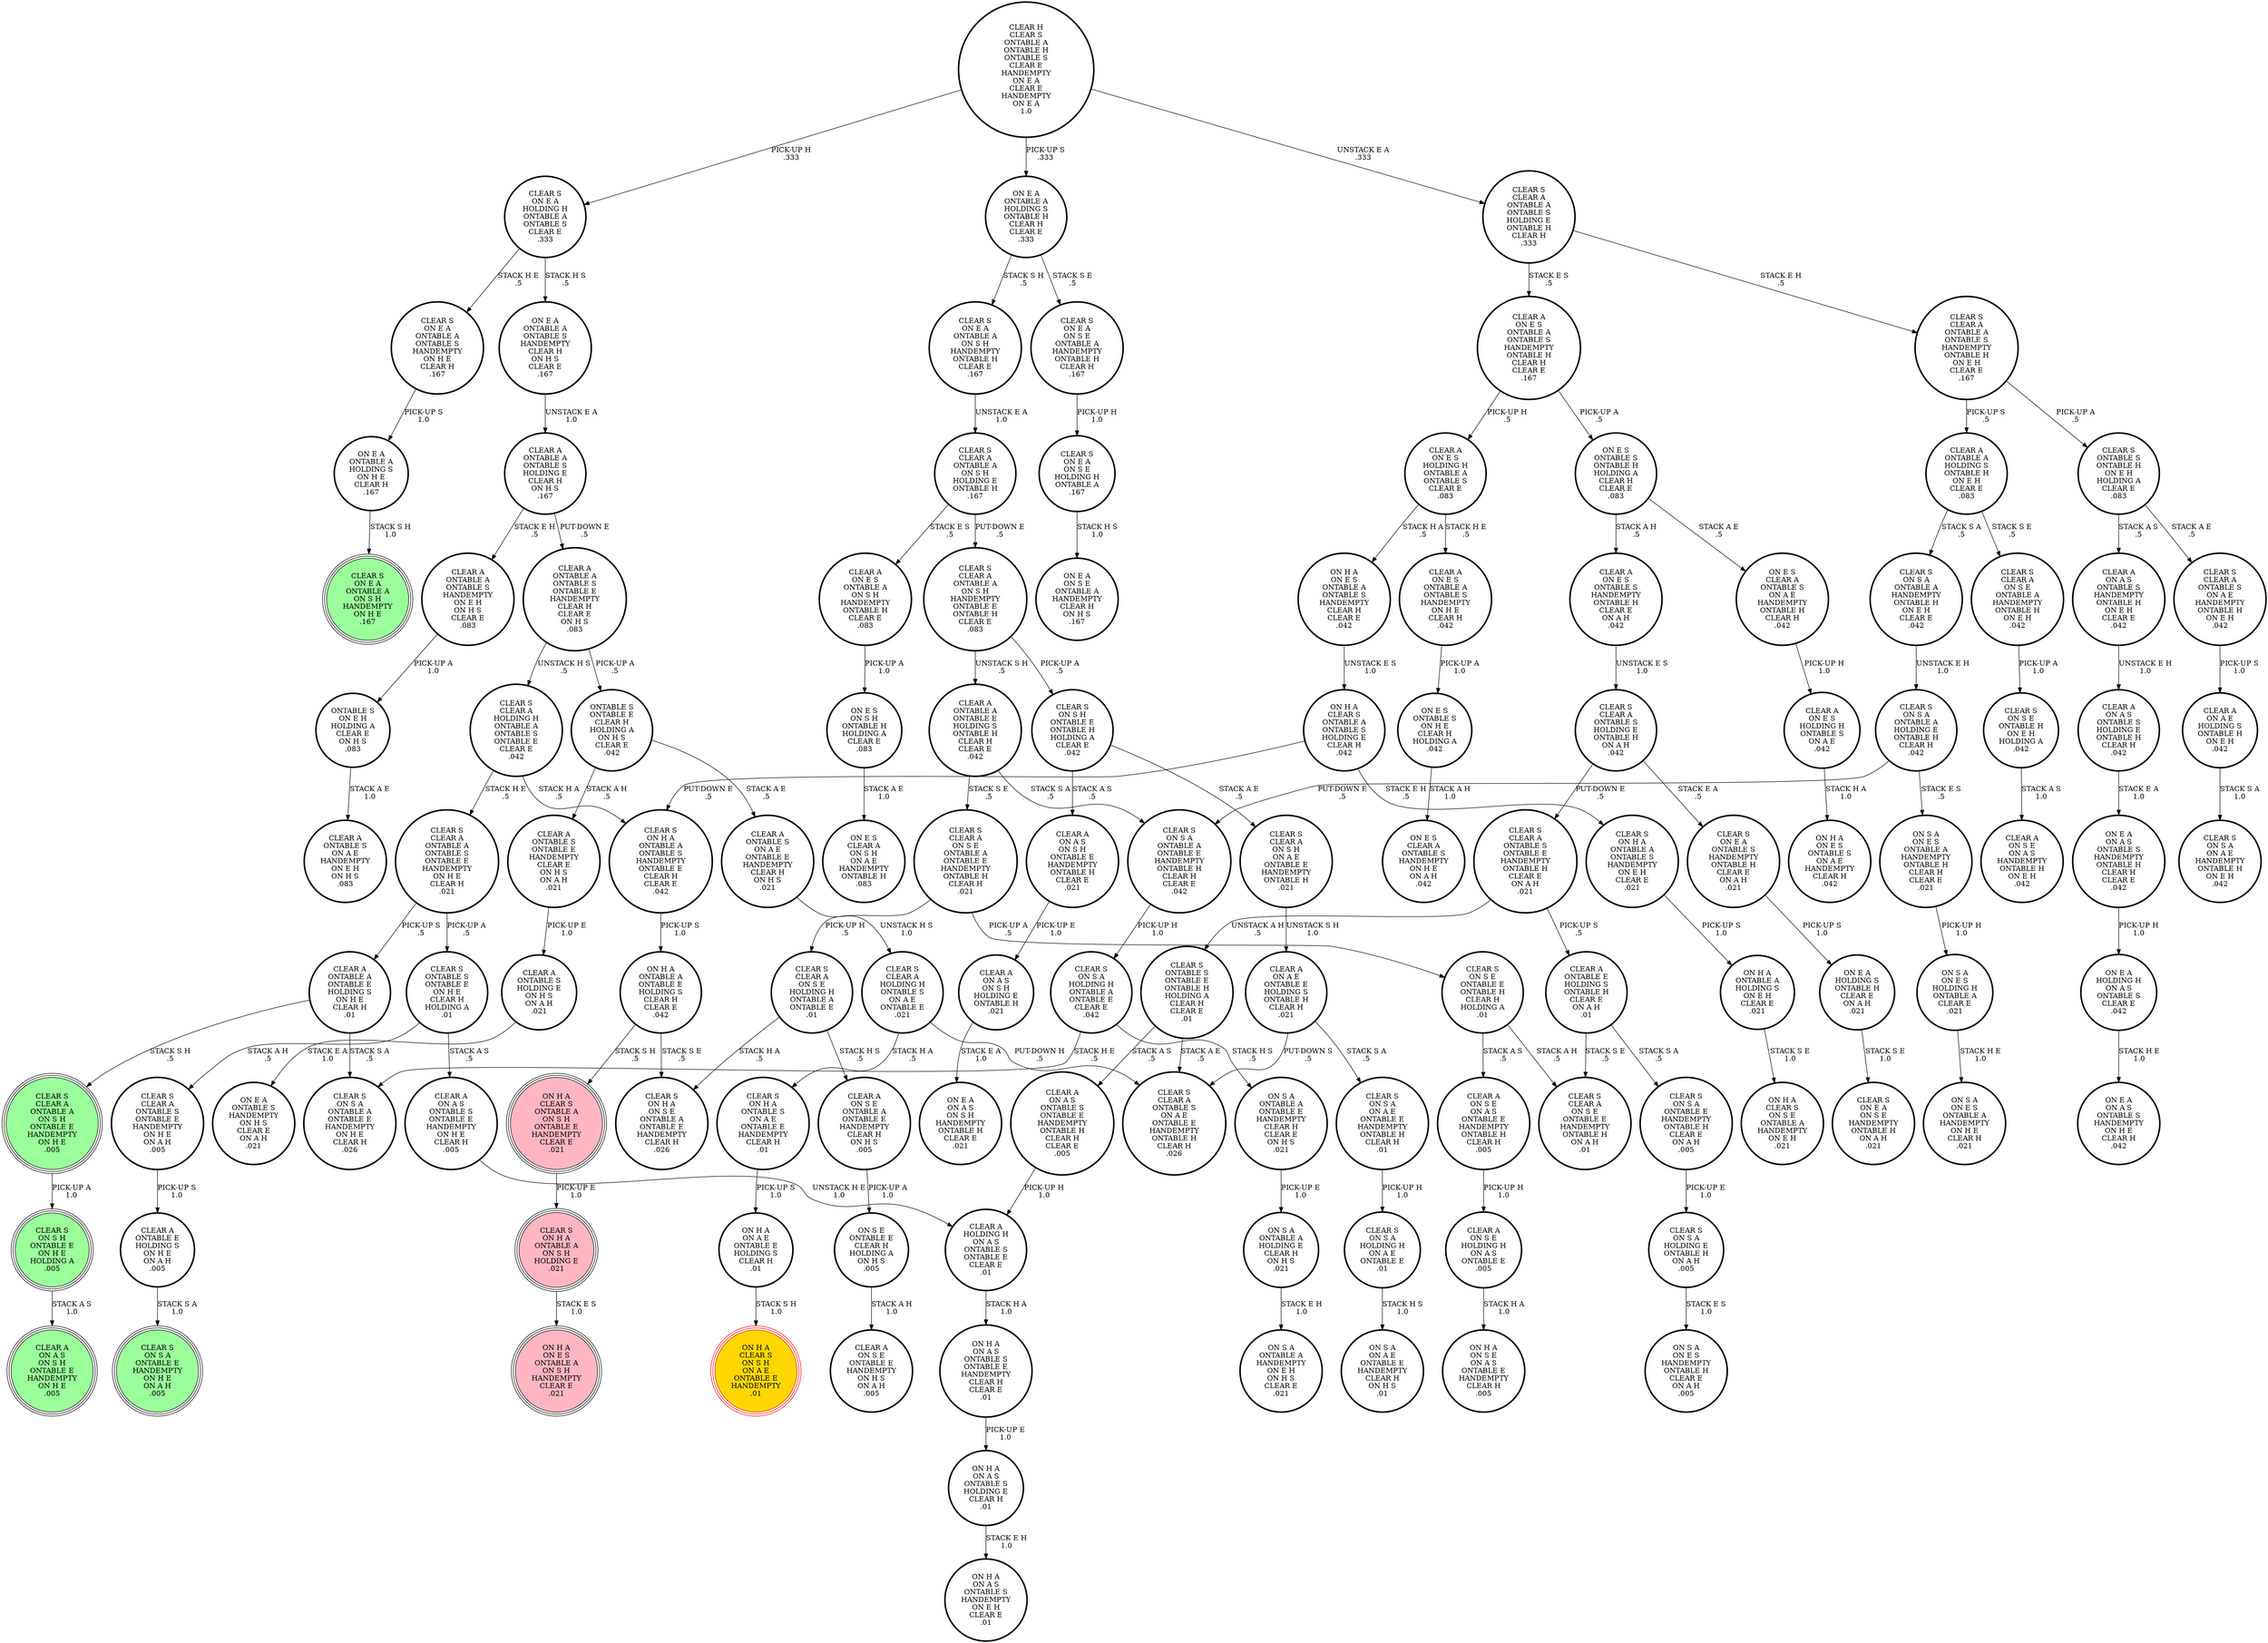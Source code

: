 digraph {
"CLEAR S\nCLEAR A\nHOLDING H\nONTABLE S\nON A E\nONTABLE E\n.021\n" -> "CLEAR S\nCLEAR A\nONTABLE S\nON A E\nONTABLE E\nHANDEMPTY\nONTABLE H\nCLEAR H\n.026\n"[label="PUT-DOWN H\n.5\n"];
"CLEAR S\nCLEAR A\nHOLDING H\nONTABLE S\nON A E\nONTABLE E\n.021\n" -> "CLEAR S\nON H A\nONTABLE S\nON A E\nONTABLE E\nHANDEMPTY\nCLEAR H\n.01\n"[label="STACK H A\n.5\n"];
"CLEAR A\nON A S\nON S H\nHOLDING E\nONTABLE H\n.021\n" -> "ON E A\nON A S\nON S H\nHANDEMPTY\nONTABLE H\nCLEAR E\n.021\n"[label="STACK E A\n1.0\n"];
"CLEAR A\nONTABLE A\nONTABLE E\nHOLDING S\nON H E\nCLEAR H\n.01\n" -> "CLEAR S\nON S A\nONTABLE A\nONTABLE E\nHANDEMPTY\nON H E\nCLEAR H\n.026\n"[label="STACK S A\n.5\n"];
"CLEAR A\nONTABLE A\nONTABLE E\nHOLDING S\nON H E\nCLEAR H\n.01\n" -> "CLEAR S\nCLEAR A\nONTABLE A\nON S H\nONTABLE E\nHANDEMPTY\nON H E\n.005\n"[label="STACK S H\n.5\n"];
"CLEAR S\nON H A\nONTABLE A\nONTABLE S\nHANDEMPTY\nONTABLE E\nCLEAR H\nCLEAR E\n.042\n" -> "ON H A\nONTABLE A\nONTABLE E\nHOLDING S\nCLEAR H\nCLEAR E\n.042\n"[label="PICK-UP S\n1.0\n"];
"ON H A\nON A E\nONTABLE E\nHOLDING S\nCLEAR H\n.01\n" -> "ON H A\nCLEAR S\nON S H\nON A E\nONTABLE E\nHANDEMPTY\n.01\n"[label="STACK S H\n1.0\n"];
"CLEAR S\nON E A\nONTABLE A\nONTABLE S\nHANDEMPTY\nON H E\nCLEAR H\n.167\n" -> "ON E A\nONTABLE A\nHOLDING S\nON H E\nCLEAR H\n.167\n"[label="PICK-UP S\n1.0\n"];
"CLEAR S\nCLEAR A\nON S H\nON A E\nONTABLE E\nHANDEMPTY\nONTABLE H\n.021\n" -> "CLEAR A\nON A E\nONTABLE E\nHOLDING S\nONTABLE H\nCLEAR H\n.021\n"[label="UNSTACK S H\n1.0\n"];
"ON E A\nHOLDING H\nON A S\nONTABLE S\nCLEAR E\n.042\n" -> "ON E A\nON A S\nONTABLE S\nHANDEMPTY\nON H E\nCLEAR H\n.042\n"[label="STACK H E\n1.0\n"];
"ON E A\nON A S\nONTABLE S\nHANDEMPTY\nONTABLE H\nCLEAR H\nCLEAR E\n.042\n" -> "ON E A\nHOLDING H\nON A S\nONTABLE S\nCLEAR E\n.042\n"[label="PICK-UP H\n1.0\n"];
"CLEAR S\nCLEAR A\nONTABLE A\nON S H\nONTABLE E\nHANDEMPTY\nON H E\n.005\n" -> "CLEAR S\nON S H\nONTABLE E\nON H E\nHOLDING A\n.005\n"[label="PICK-UP A\n1.0\n"];
"CLEAR S\nCLEAR A\nONTABLE A\nON S H\nHOLDING E\nONTABLE H\n.167\n" -> "CLEAR S\nCLEAR A\nONTABLE A\nON S H\nHANDEMPTY\nONTABLE E\nONTABLE H\nCLEAR E\n.083\n"[label="PUT-DOWN E\n.5\n"];
"CLEAR S\nCLEAR A\nONTABLE A\nON S H\nHOLDING E\nONTABLE H\n.167\n" -> "CLEAR A\nON E S\nONTABLE A\nON S H\nHANDEMPTY\nONTABLE H\nCLEAR E\n.083\n"[label="STACK E S\n.5\n"];
"CLEAR S\nON E A\nON S E\nONTABLE A\nHANDEMPTY\nONTABLE H\nCLEAR H\n.167\n" -> "CLEAR S\nON E A\nON S E\nHOLDING H\nONTABLE A\n.167\n"[label="PICK-UP H\n1.0\n"];
"ON S A\nON E S\nONTABLE A\nHANDEMPTY\nONTABLE H\nCLEAR H\nCLEAR E\n.021\n" -> "ON S A\nON E S\nHOLDING H\nONTABLE A\nCLEAR E\n.021\n"[label="PICK-UP H\n1.0\n"];
"CLEAR S\nON E A\nON S E\nHOLDING H\nONTABLE A\n.167\n" -> "ON E A\nON S E\nONTABLE A\nHANDEMPTY\nCLEAR H\nON H S\n.167\n"[label="STACK H S\n1.0\n"];
"CLEAR S\nON S A\nHOLDING E\nONTABLE H\nON A H\n.005\n" -> "ON S A\nON E S\nHANDEMPTY\nONTABLE H\nCLEAR E\nON A H\n.005\n"[label="STACK E S\n1.0\n"];
"CLEAR A\nHOLDING H\nON A S\nONTABLE S\nONTABLE E\nCLEAR E\n.01\n" -> "ON H A\nON A S\nONTABLE S\nONTABLE E\nHANDEMPTY\nCLEAR H\nCLEAR E\n.01\n"[label="STACK H A\n1.0\n"];
"ON H A\nCLEAR S\nONTABLE A\nONTABLE S\nHOLDING E\nCLEAR H\n.042\n" -> "CLEAR S\nON H A\nONTABLE A\nONTABLE S\nHANDEMPTY\nONTABLE E\nCLEAR H\nCLEAR E\n.042\n"[label="PUT-DOWN E\n.5\n"];
"ON H A\nCLEAR S\nONTABLE A\nONTABLE S\nHOLDING E\nCLEAR H\n.042\n" -> "CLEAR S\nON H A\nONTABLE A\nONTABLE S\nHANDEMPTY\nON E H\nCLEAR E\n.021\n"[label="STACK E H\n.5\n"];
"ON H A\nON A S\nONTABLE S\nHOLDING E\nCLEAR H\n.01\n" -> "ON H A\nON A S\nONTABLE S\nHANDEMPTY\nON E H\nCLEAR E\n.01\n"[label="STACK E H\n1.0\n"];
"ON S A\nON E S\nHOLDING H\nONTABLE A\nCLEAR E\n.021\n" -> "ON S A\nON E S\nONTABLE A\nHANDEMPTY\nON H E\nCLEAR H\n.021\n"[label="STACK H E\n1.0\n"];
"CLEAR A\nONTABLE A\nHOLDING S\nONTABLE H\nON E H\nCLEAR E\n.083\n" -> "CLEAR S\nON S A\nONTABLE A\nHANDEMPTY\nONTABLE H\nON E H\nCLEAR E\n.042\n"[label="STACK S A\n.5\n"];
"CLEAR A\nONTABLE A\nHOLDING S\nONTABLE H\nON E H\nCLEAR E\n.083\n" -> "CLEAR S\nCLEAR A\nON S E\nONTABLE A\nHANDEMPTY\nONTABLE H\nON E H\n.042\n"[label="STACK S E\n.5\n"];
"CLEAR A\nONTABLE A\nONTABLE S\nHOLDING E\nCLEAR H\nON H S\n.167\n" -> "CLEAR A\nONTABLE A\nONTABLE S\nONTABLE E\nHANDEMPTY\nCLEAR H\nCLEAR E\nON H S\n.083\n"[label="PUT-DOWN E\n.5\n"];
"CLEAR A\nONTABLE A\nONTABLE S\nHOLDING E\nCLEAR H\nON H S\n.167\n" -> "CLEAR A\nONTABLE A\nONTABLE S\nHANDEMPTY\nON E H\nON H S\nCLEAR E\n.083\n"[label="STACK E H\n.5\n"];
"CLEAR A\nONTABLE A\nONTABLE E\nHOLDING S\nONTABLE H\nCLEAR H\nCLEAR E\n.042\n" -> "CLEAR S\nON S A\nONTABLE A\nONTABLE E\nHANDEMPTY\nONTABLE H\nCLEAR H\nCLEAR E\n.042\n"[label="STACK S A\n.5\n"];
"CLEAR A\nONTABLE A\nONTABLE E\nHOLDING S\nONTABLE H\nCLEAR H\nCLEAR E\n.042\n" -> "CLEAR S\nCLEAR A\nON S E\nONTABLE A\nONTABLE E\nHANDEMPTY\nONTABLE H\nCLEAR H\n.021\n"[label="STACK S E\n.5\n"];
"ON S A\nONTABLE A\nONTABLE E\nHANDEMPTY\nCLEAR H\nCLEAR E\nON H S\n.021\n" -> "ON S A\nONTABLE A\nHOLDING E\nCLEAR H\nON H S\n.021\n"[label="PICK-UP E\n1.0\n"];
"ON S E\nONTABLE E\nCLEAR H\nHOLDING A\nON H S\n.005\n" -> "CLEAR A\nON S E\nONTABLE E\nHANDEMPTY\nON H S\nON A H\n.005\n"[label="STACK A H\n1.0\n"];
"CLEAR S\nCLEAR A\nON S E\nONTABLE A\nHANDEMPTY\nONTABLE H\nON E H\n.042\n" -> "CLEAR S\nON S E\nONTABLE H\nON E H\nHOLDING A\n.042\n"[label="PICK-UP A\n1.0\n"];
"ON E A\nHOLDING S\nONTABLE H\nCLEAR E\nON A H\n.021\n" -> "CLEAR S\nON E A\nON S E\nHANDEMPTY\nONTABLE H\nON A H\n.021\n"[label="STACK S E\n1.0\n"];
"CLEAR A\nON A E\nONTABLE E\nHOLDING S\nONTABLE H\nCLEAR H\n.021\n" -> "CLEAR S\nCLEAR A\nONTABLE S\nON A E\nONTABLE E\nHANDEMPTY\nONTABLE H\nCLEAR H\n.026\n"[label="PUT-DOWN S\n.5\n"];
"CLEAR A\nON A E\nONTABLE E\nHOLDING S\nONTABLE H\nCLEAR H\n.021\n" -> "CLEAR S\nON S A\nON A E\nONTABLE E\nHANDEMPTY\nONTABLE H\nCLEAR H\n.01\n"[label="STACK S A\n.5\n"];
"CLEAR A\nON E S\nHOLDING H\nONTABLE A\nONTABLE S\nCLEAR E\n.083\n" -> "CLEAR A\nON E S\nONTABLE A\nONTABLE S\nHANDEMPTY\nON H E\nCLEAR H\n.042\n"[label="STACK H E\n.5\n"];
"CLEAR A\nON E S\nHOLDING H\nONTABLE A\nONTABLE S\nCLEAR E\n.083\n" -> "ON H A\nON E S\nONTABLE A\nONTABLE S\nHANDEMPTY\nCLEAR H\nCLEAR E\n.042\n"[label="STACK H A\n.5\n"];
"CLEAR S\nCLEAR A\nONTABLE S\nONTABLE E\nHANDEMPTY\nONTABLE H\nCLEAR E\nON A H\n.021\n" -> "CLEAR A\nONTABLE E\nHOLDING S\nONTABLE H\nCLEAR E\nON A H\n.01\n"[label="PICK-UP S\n.5\n"];
"CLEAR S\nCLEAR A\nONTABLE S\nONTABLE E\nHANDEMPTY\nONTABLE H\nCLEAR E\nON A H\n.021\n" -> "CLEAR S\nONTABLE S\nONTABLE E\nONTABLE H\nHOLDING A\nCLEAR H\nCLEAR E\n.01\n"[label="UNSTACK A H\n.5\n"];
"CLEAR A\nON A S\nONTABLE S\nHANDEMPTY\nONTABLE H\nON E H\nCLEAR E\n.042\n" -> "CLEAR A\nON A S\nONTABLE S\nHOLDING E\nONTABLE H\nCLEAR H\n.042\n"[label="UNSTACK E H\n1.0\n"];
"CLEAR A\nON A S\nONTABLE S\nHOLDING E\nONTABLE H\nCLEAR H\n.042\n" -> "ON E A\nON A S\nONTABLE S\nHANDEMPTY\nONTABLE H\nCLEAR H\nCLEAR E\n.042\n"[label="STACK E A\n1.0\n"];
"CLEAR S\nON S A\nON A E\nONTABLE E\nHANDEMPTY\nONTABLE H\nCLEAR H\n.01\n" -> "CLEAR S\nON S A\nHOLDING H\nON A E\nONTABLE E\n.01\n"[label="PICK-UP H\n1.0\n"];
"ON E A\nONTABLE A\nHOLDING S\nON H E\nCLEAR H\n.167\n" -> "CLEAR S\nON E A\nONTABLE A\nON S H\nHANDEMPTY\nON H E\n.167\n"[label="STACK S H\n1.0\n"];
"CLEAR A\nONTABLE A\nONTABLE S\nONTABLE E\nHANDEMPTY\nCLEAR H\nCLEAR E\nON H S\n.083\n" -> "CLEAR S\nCLEAR A\nHOLDING H\nONTABLE A\nONTABLE S\nONTABLE E\nCLEAR E\n.042\n"[label="UNSTACK H S\n.5\n"];
"CLEAR A\nONTABLE A\nONTABLE S\nONTABLE E\nHANDEMPTY\nCLEAR H\nCLEAR E\nON H S\n.083\n" -> "ONTABLE S\nONTABLE E\nCLEAR H\nHOLDING A\nON H S\nCLEAR E\n.042\n"[label="PICK-UP A\n.5\n"];
"CLEAR S\nON E A\nHOLDING H\nONTABLE A\nONTABLE S\nCLEAR E\n.333\n" -> "ON E A\nONTABLE A\nONTABLE S\nHANDEMPTY\nCLEAR H\nON H S\nCLEAR E\n.167\n"[label="STACK H S\n.5\n"];
"CLEAR S\nON E A\nHOLDING H\nONTABLE A\nONTABLE S\nCLEAR E\n.333\n" -> "CLEAR S\nON E A\nONTABLE A\nONTABLE S\nHANDEMPTY\nON H E\nCLEAR H\n.167\n"[label="STACK H E\n.5\n"];
"ON E S\nCLEAR A\nONTABLE S\nON A E\nHANDEMPTY\nONTABLE H\nCLEAR H\n.042\n" -> "CLEAR A\nON E S\nHOLDING H\nONTABLE S\nON A E\n.042\n"[label="PICK-UP H\n1.0\n"];
"CLEAR S\nONTABLE S\nONTABLE H\nON E H\nHOLDING A\nCLEAR E\n.083\n" -> "CLEAR A\nON A S\nONTABLE S\nHANDEMPTY\nONTABLE H\nON E H\nCLEAR E\n.042\n"[label="STACK A S\n.5\n"];
"CLEAR S\nONTABLE S\nONTABLE H\nON E H\nHOLDING A\nCLEAR E\n.083\n" -> "CLEAR S\nCLEAR A\nONTABLE S\nON A E\nHANDEMPTY\nONTABLE H\nON E H\n.042\n"[label="STACK A E\n.5\n"];
"CLEAR S\nON S E\nONTABLE H\nON E H\nHOLDING A\n.042\n" -> "CLEAR A\nON S E\nON A S\nHANDEMPTY\nONTABLE H\nON E H\n.042\n"[label="STACK A S\n1.0\n"];
"ON E S\nON S H\nONTABLE H\nHOLDING A\nCLEAR E\n.083\n" -> "ON E S\nCLEAR A\nON S H\nON A E\nHANDEMPTY\nONTABLE H\n.083\n"[label="STACK A E\n1.0\n"];
"CLEAR S\nON E A\nONTABLE A\nON S H\nHANDEMPTY\nONTABLE H\nCLEAR E\n.167\n" -> "CLEAR S\nCLEAR A\nONTABLE A\nON S H\nHOLDING E\nONTABLE H\n.167\n"[label="UNSTACK E A\n1.0\n"];
"ONTABLE S\nONTABLE E\nCLEAR H\nHOLDING A\nON H S\nCLEAR E\n.042\n" -> "CLEAR A\nONTABLE S\nON A E\nONTABLE E\nHANDEMPTY\nCLEAR H\nON H S\n.021\n"[label="STACK A E\n.5\n"];
"ONTABLE S\nONTABLE E\nCLEAR H\nHOLDING A\nON H S\nCLEAR E\n.042\n" -> "CLEAR A\nONTABLE S\nONTABLE E\nHANDEMPTY\nCLEAR E\nON H S\nON A H\n.021\n"[label="STACK A H\n.5\n"];
"CLEAR S\nCLEAR A\nONTABLE A\nONTABLE S\nHANDEMPTY\nONTABLE H\nON E H\nCLEAR E\n.167\n" -> "CLEAR S\nONTABLE S\nONTABLE H\nON E H\nHOLDING A\nCLEAR E\n.083\n"[label="PICK-UP A\n.5\n"];
"CLEAR S\nCLEAR A\nONTABLE A\nONTABLE S\nHANDEMPTY\nONTABLE H\nON E H\nCLEAR E\n.167\n" -> "CLEAR A\nONTABLE A\nHOLDING S\nONTABLE H\nON E H\nCLEAR E\n.083\n"[label="PICK-UP S\n.5\n"];
"CLEAR A\nON E S\nONTABLE A\nONTABLE S\nHANDEMPTY\nONTABLE H\nCLEAR H\nCLEAR E\n.167\n" -> "ON E S\nONTABLE S\nONTABLE H\nHOLDING A\nCLEAR H\nCLEAR E\n.083\n"[label="PICK-UP A\n.5\n"];
"CLEAR A\nON E S\nONTABLE A\nONTABLE S\nHANDEMPTY\nONTABLE H\nCLEAR H\nCLEAR E\n.167\n" -> "CLEAR A\nON E S\nHOLDING H\nONTABLE A\nONTABLE S\nCLEAR E\n.083\n"[label="PICK-UP H\n.5\n"];
"CLEAR S\nON S H\nONTABLE E\nON H E\nHOLDING A\n.005\n" -> "CLEAR A\nON A S\nON S H\nONTABLE E\nHANDEMPTY\nON H E\n.005\n"[label="STACK A S\n1.0\n"];
"CLEAR A\nON A E\nHOLDING S\nONTABLE H\nON E H\n.042\n" -> "CLEAR S\nON S A\nON A E\nHANDEMPTY\nONTABLE H\nON E H\n.042\n"[label="STACK S A\n1.0\n"];
"CLEAR A\nONTABLE S\nONTABLE E\nHANDEMPTY\nCLEAR E\nON H S\nON A H\n.021\n" -> "CLEAR A\nONTABLE S\nHOLDING E\nON H S\nON A H\n.021\n"[label="PICK-UP E\n1.0\n"];
"CLEAR S\nON S A\nHOLDING H\nONTABLE A\nONTABLE E\nCLEAR E\n.042\n" -> "CLEAR S\nON S A\nONTABLE A\nONTABLE E\nHANDEMPTY\nON H E\nCLEAR H\n.026\n"[label="STACK H E\n.5\n"];
"CLEAR S\nON S A\nHOLDING H\nONTABLE A\nONTABLE E\nCLEAR E\n.042\n" -> "ON S A\nONTABLE A\nONTABLE E\nHANDEMPTY\nCLEAR H\nCLEAR E\nON H S\n.021\n"[label="STACK H S\n.5\n"];
"CLEAR S\nCLEAR A\nONTABLE S\nHOLDING E\nONTABLE H\nON A H\n.042\n" -> "CLEAR S\nCLEAR A\nONTABLE S\nONTABLE E\nHANDEMPTY\nONTABLE H\nCLEAR E\nON A H\n.021\n"[label="PUT-DOWN E\n.5\n"];
"CLEAR S\nCLEAR A\nONTABLE S\nHOLDING E\nONTABLE H\nON A H\n.042\n" -> "CLEAR S\nON E A\nONTABLE S\nHANDEMPTY\nONTABLE H\nCLEAR E\nON A H\n.021\n"[label="STACK E A\n.5\n"];
"CLEAR S\nON S A\nONTABLE A\nONTABLE E\nHANDEMPTY\nONTABLE H\nCLEAR H\nCLEAR E\n.042\n" -> "CLEAR S\nON S A\nHOLDING H\nONTABLE A\nONTABLE E\nCLEAR E\n.042\n"[label="PICK-UP H\n1.0\n"];
"CLEAR S\nCLEAR A\nONTABLE S\nONTABLE E\nHANDEMPTY\nON H E\nON A H\n.005\n" -> "CLEAR A\nONTABLE E\nHOLDING S\nON H E\nON A H\n.005\n"[label="PICK-UP S\n1.0\n"];
"CLEAR A\nON S E\nONTABLE A\nONTABLE E\nHANDEMPTY\nCLEAR H\nON H S\n.005\n" -> "ON S E\nONTABLE E\nCLEAR H\nHOLDING A\nON H S\n.005\n"[label="PICK-UP A\n1.0\n"];
"CLEAR S\nON S H\nONTABLE E\nONTABLE H\nHOLDING A\nCLEAR E\n.042\n" -> "CLEAR A\nON A S\nON S H\nONTABLE E\nHANDEMPTY\nONTABLE H\nCLEAR E\n.021\n"[label="STACK A S\n.5\n"];
"CLEAR S\nON S H\nONTABLE E\nONTABLE H\nHOLDING A\nCLEAR E\n.042\n" -> "CLEAR S\nCLEAR A\nON S H\nON A E\nONTABLE E\nHANDEMPTY\nONTABLE H\n.021\n"[label="STACK A E\n.5\n"];
"CLEAR S\nCLEAR A\nON S E\nONTABLE A\nONTABLE E\nHANDEMPTY\nONTABLE H\nCLEAR H\n.021\n" -> "CLEAR S\nCLEAR A\nON S E\nHOLDING H\nONTABLE A\nONTABLE E\n.01\n"[label="PICK-UP H\n.5\n"];
"CLEAR S\nCLEAR A\nON S E\nONTABLE A\nONTABLE E\nHANDEMPTY\nONTABLE H\nCLEAR H\n.021\n" -> "CLEAR S\nON S E\nONTABLE E\nONTABLE H\nCLEAR H\nHOLDING A\n.01\n"[label="PICK-UP A\n.5\n"];
"CLEAR A\nON E S\nONTABLE A\nON S H\nHANDEMPTY\nONTABLE H\nCLEAR E\n.083\n" -> "ON E S\nON S H\nONTABLE H\nHOLDING A\nCLEAR E\n.083\n"[label="PICK-UP A\n1.0\n"];
"CLEAR A\nON A S\nONTABLE S\nONTABLE E\nHANDEMPTY\nONTABLE H\nCLEAR H\nCLEAR E\n.005\n" -> "CLEAR A\nHOLDING H\nON A S\nONTABLE S\nONTABLE E\nCLEAR E\n.01\n"[label="PICK-UP H\n1.0\n"];
"CLEAR A\nON E S\nONTABLE S\nHANDEMPTY\nONTABLE H\nCLEAR E\nON A H\n.042\n" -> "CLEAR S\nCLEAR A\nONTABLE S\nHOLDING E\nONTABLE H\nON A H\n.042\n"[label="UNSTACK E S\n1.0\n"];
"CLEAR A\nON S E\nHOLDING H\nON A S\nONTABLE E\n.005\n" -> "ON H A\nON S E\nON A S\nONTABLE E\nHANDEMPTY\nCLEAR H\n.005\n"[label="STACK H A\n1.0\n"];
"CLEAR S\nON S A\nONTABLE A\nHANDEMPTY\nONTABLE H\nON E H\nCLEAR E\n.042\n" -> "CLEAR S\nON S A\nONTABLE A\nHOLDING E\nONTABLE H\nCLEAR H\n.042\n"[label="UNSTACK E H\n1.0\n"];
"ON H A\nON A S\nONTABLE S\nONTABLE E\nHANDEMPTY\nCLEAR H\nCLEAR E\n.01\n" -> "ON H A\nON A S\nONTABLE S\nHOLDING E\nCLEAR H\n.01\n"[label="PICK-UP E\n1.0\n"];
"CLEAR S\nON H A\nONTABLE A\nON S H\nHOLDING E\n.021\n" -> "ON H A\nON E S\nONTABLE A\nON S H\nHANDEMPTY\nCLEAR E\n.021\n"[label="STACK E S\n1.0\n"];
"ONTABLE S\nON E H\nHOLDING A\nCLEAR E\nON H S\n.083\n" -> "CLEAR A\nONTABLE S\nON A E\nHANDEMPTY\nON E H\nON H S\n.083\n"[label="STACK A E\n1.0\n"];
"CLEAR A\nONTABLE S\nON A E\nONTABLE E\nHANDEMPTY\nCLEAR H\nON H S\n.021\n" -> "CLEAR S\nCLEAR A\nHOLDING H\nONTABLE S\nON A E\nONTABLE E\n.021\n"[label="UNSTACK H S\n1.0\n"];
"CLEAR S\nON S E\nONTABLE E\nONTABLE H\nCLEAR H\nHOLDING A\n.01\n" -> "CLEAR A\nON S E\nON A S\nONTABLE E\nHANDEMPTY\nONTABLE H\nCLEAR H\n.005\n"[label="STACK A S\n.5\n"];
"CLEAR S\nON S E\nONTABLE E\nONTABLE H\nCLEAR H\nHOLDING A\n.01\n" -> "CLEAR S\nCLEAR A\nON S E\nONTABLE E\nHANDEMPTY\nONTABLE H\nON A H\n.01\n"[label="STACK A H\n.5\n"];
"CLEAR S\nCLEAR A\nONTABLE A\nONTABLE S\nONTABLE E\nHANDEMPTY\nON H E\nCLEAR H\n.021\n" -> "CLEAR S\nONTABLE S\nONTABLE E\nON H E\nCLEAR H\nHOLDING A\n.01\n"[label="PICK-UP A\n.5\n"];
"CLEAR S\nCLEAR A\nONTABLE A\nONTABLE S\nONTABLE E\nHANDEMPTY\nON H E\nCLEAR H\n.021\n" -> "CLEAR A\nONTABLE A\nONTABLE E\nHOLDING S\nON H E\nCLEAR H\n.01\n"[label="PICK-UP S\n.5\n"];
"CLEAR A\nON E S\nHOLDING H\nONTABLE S\nON A E\n.042\n" -> "ON H A\nON E S\nONTABLE S\nON A E\nHANDEMPTY\nCLEAR H\n.042\n"[label="STACK H A\n1.0\n"];
"CLEAR A\nON E S\nONTABLE A\nONTABLE S\nHANDEMPTY\nON H E\nCLEAR H\n.042\n" -> "ON E S\nONTABLE S\nON H E\nCLEAR H\nHOLDING A\n.042\n"[label="PICK-UP A\n1.0\n"];
"CLEAR A\nONTABLE E\nHOLDING S\nONTABLE H\nCLEAR E\nON A H\n.01\n" -> "CLEAR S\nCLEAR A\nON S E\nONTABLE E\nHANDEMPTY\nONTABLE H\nON A H\n.01\n"[label="STACK S E\n.5\n"];
"CLEAR A\nONTABLE E\nHOLDING S\nONTABLE H\nCLEAR E\nON A H\n.01\n" -> "CLEAR S\nON S A\nONTABLE E\nHANDEMPTY\nONTABLE H\nCLEAR E\nON A H\n.005\n"[label="STACK S A\n.5\n"];
"CLEAR S\nCLEAR A\nHOLDING H\nONTABLE A\nONTABLE S\nONTABLE E\nCLEAR E\n.042\n" -> "CLEAR S\nON H A\nONTABLE A\nONTABLE S\nHANDEMPTY\nONTABLE E\nCLEAR H\nCLEAR E\n.042\n"[label="STACK H A\n.5\n"];
"CLEAR S\nCLEAR A\nHOLDING H\nONTABLE A\nONTABLE S\nONTABLE E\nCLEAR E\n.042\n" -> "CLEAR S\nCLEAR A\nONTABLE A\nONTABLE S\nONTABLE E\nHANDEMPTY\nON H E\nCLEAR H\n.021\n"[label="STACK H E\n.5\n"];
"CLEAR S\nON S A\nHOLDING H\nON A E\nONTABLE E\n.01\n" -> "ON S A\nON A E\nONTABLE E\nHANDEMPTY\nCLEAR H\nON H S\n.01\n"[label="STACK H S\n1.0\n"];
"CLEAR S\nCLEAR A\nON S E\nHOLDING H\nONTABLE A\nONTABLE E\n.01\n" -> "CLEAR A\nON S E\nONTABLE A\nONTABLE E\nHANDEMPTY\nCLEAR H\nON H S\n.005\n"[label="STACK H S\n.5\n"];
"CLEAR S\nCLEAR A\nON S E\nHOLDING H\nONTABLE A\nONTABLE E\n.01\n" -> "CLEAR S\nON H A\nON S E\nONTABLE A\nONTABLE E\nHANDEMPTY\nCLEAR H\n.026\n"[label="STACK H A\n.5\n"];
"ON H A\nONTABLE A\nONTABLE E\nHOLDING S\nCLEAR H\nCLEAR E\n.042\n" -> "ON H A\nCLEAR S\nONTABLE A\nON S H\nONTABLE E\nHANDEMPTY\nCLEAR E\n.021\n"[label="STACK S H\n.5\n"];
"ON H A\nONTABLE A\nONTABLE E\nHOLDING S\nCLEAR H\nCLEAR E\n.042\n" -> "CLEAR S\nON H A\nON S E\nONTABLE A\nONTABLE E\nHANDEMPTY\nCLEAR H\n.026\n"[label="STACK S E\n.5\n"];
"CLEAR S\nCLEAR A\nONTABLE S\nON A E\nHANDEMPTY\nONTABLE H\nON E H\n.042\n" -> "CLEAR A\nON A E\nHOLDING S\nONTABLE H\nON E H\n.042\n"[label="PICK-UP S\n1.0\n"];
"CLEAR S\nCLEAR A\nONTABLE A\nON S H\nHANDEMPTY\nONTABLE E\nONTABLE H\nCLEAR E\n.083\n" -> "CLEAR A\nONTABLE A\nONTABLE E\nHOLDING S\nONTABLE H\nCLEAR H\nCLEAR E\n.042\n"[label="UNSTACK S H\n.5\n"];
"CLEAR S\nCLEAR A\nONTABLE A\nON S H\nHANDEMPTY\nONTABLE E\nONTABLE H\nCLEAR E\n.083\n" -> "CLEAR S\nON S H\nONTABLE E\nONTABLE H\nHOLDING A\nCLEAR E\n.042\n"[label="PICK-UP A\n.5\n"];
"CLEAR A\nON A S\nONTABLE S\nONTABLE E\nHANDEMPTY\nON H E\nCLEAR H\n.005\n" -> "CLEAR A\nHOLDING H\nON A S\nONTABLE S\nONTABLE E\nCLEAR E\n.01\n"[label="UNSTACK H E\n1.0\n"];
"ON E S\nONTABLE S\nON H E\nCLEAR H\nHOLDING A\n.042\n" -> "ON E S\nCLEAR A\nONTABLE S\nHANDEMPTY\nON H E\nON A H\n.042\n"[label="STACK A H\n1.0\n"];
"CLEAR A\nONTABLE E\nHOLDING S\nON H E\nON A H\n.005\n" -> "CLEAR S\nON S A\nONTABLE E\nHANDEMPTY\nON H E\nON A H\n.005\n"[label="STACK S A\n1.0\n"];
"CLEAR H\nCLEAR S\nONTABLE A\nONTABLE H\nONTABLE S\nCLEAR E\nHANDEMPTY\nON E A\nCLEAR E\nHANDEMPTY\nON E A\n1.0\n" -> "ON E A\nONTABLE A\nHOLDING S\nONTABLE H\nCLEAR H\nCLEAR E\n.333\n"[label="PICK-UP S\n.333\n"];
"CLEAR H\nCLEAR S\nONTABLE A\nONTABLE H\nONTABLE S\nCLEAR E\nHANDEMPTY\nON E A\nCLEAR E\nHANDEMPTY\nON E A\n1.0\n" -> "CLEAR S\nCLEAR A\nONTABLE A\nONTABLE S\nHOLDING E\nONTABLE H\nCLEAR H\n.333\n"[label="UNSTACK E A\n.333\n"];
"CLEAR H\nCLEAR S\nONTABLE A\nONTABLE H\nONTABLE S\nCLEAR E\nHANDEMPTY\nON E A\nCLEAR E\nHANDEMPTY\nON E A\n1.0\n" -> "CLEAR S\nON E A\nHOLDING H\nONTABLE A\nONTABLE S\nCLEAR E\n.333\n"[label="PICK-UP H\n.333\n"];
"CLEAR A\nON A S\nON S H\nONTABLE E\nHANDEMPTY\nONTABLE H\nCLEAR E\n.021\n" -> "CLEAR A\nON A S\nON S H\nHOLDING E\nONTABLE H\n.021\n"[label="PICK-UP E\n1.0\n"];
"ON H A\nON E S\nONTABLE A\nONTABLE S\nHANDEMPTY\nCLEAR H\nCLEAR E\n.042\n" -> "ON H A\nCLEAR S\nONTABLE A\nONTABLE S\nHOLDING E\nCLEAR H\n.042\n"[label="UNSTACK E S\n1.0\n"];
"CLEAR S\nON E A\nONTABLE S\nHANDEMPTY\nONTABLE H\nCLEAR E\nON A H\n.021\n" -> "ON E A\nHOLDING S\nONTABLE H\nCLEAR E\nON A H\n.021\n"[label="PICK-UP S\n1.0\n"];
"CLEAR S\nON S A\nONTABLE E\nHANDEMPTY\nONTABLE H\nCLEAR E\nON A H\n.005\n" -> "CLEAR S\nON S A\nHOLDING E\nONTABLE H\nON A H\n.005\n"[label="PICK-UP E\n1.0\n"];
"ON E A\nONTABLE A\nHOLDING S\nONTABLE H\nCLEAR H\nCLEAR E\n.333\n" -> "CLEAR S\nON E A\nON S E\nONTABLE A\nHANDEMPTY\nONTABLE H\nCLEAR H\n.167\n"[label="STACK S E\n.5\n"];
"ON E A\nONTABLE A\nHOLDING S\nONTABLE H\nCLEAR H\nCLEAR E\n.333\n" -> "CLEAR S\nON E A\nONTABLE A\nON S H\nHANDEMPTY\nONTABLE H\nCLEAR E\n.167\n"[label="STACK S H\n.5\n"];
"CLEAR S\nONTABLE S\nONTABLE E\nONTABLE H\nHOLDING A\nCLEAR H\nCLEAR E\n.01\n" -> "CLEAR S\nCLEAR A\nONTABLE S\nON A E\nONTABLE E\nHANDEMPTY\nONTABLE H\nCLEAR H\n.026\n"[label="STACK A E\n.5\n"];
"CLEAR S\nONTABLE S\nONTABLE E\nONTABLE H\nHOLDING A\nCLEAR H\nCLEAR E\n.01\n" -> "CLEAR A\nON A S\nONTABLE S\nONTABLE E\nHANDEMPTY\nONTABLE H\nCLEAR H\nCLEAR E\n.005\n"[label="STACK A S\n.5\n"];
"ON H A\nONTABLE A\nHOLDING S\nON E H\nCLEAR E\n.021\n" -> "ON H A\nCLEAR S\nON S E\nONTABLE A\nHANDEMPTY\nON E H\n.021\n"[label="STACK S E\n1.0\n"];
"ON E S\nONTABLE S\nONTABLE H\nHOLDING A\nCLEAR H\nCLEAR E\n.083\n" -> "CLEAR A\nON E S\nONTABLE S\nHANDEMPTY\nONTABLE H\nCLEAR E\nON A H\n.042\n"[label="STACK A H\n.5\n"];
"ON E S\nONTABLE S\nONTABLE H\nHOLDING A\nCLEAR H\nCLEAR E\n.083\n" -> "ON E S\nCLEAR A\nONTABLE S\nON A E\nHANDEMPTY\nONTABLE H\nCLEAR H\n.042\n"[label="STACK A E\n.5\n"];
"CLEAR A\nONTABLE A\nONTABLE S\nHANDEMPTY\nON E H\nON H S\nCLEAR E\n.083\n" -> "ONTABLE S\nON E H\nHOLDING A\nCLEAR E\nON H S\n.083\n"[label="PICK-UP A\n1.0\n"];
"CLEAR S\nON S A\nONTABLE A\nHOLDING E\nONTABLE H\nCLEAR H\n.042\n" -> "CLEAR S\nON S A\nONTABLE A\nONTABLE E\nHANDEMPTY\nONTABLE H\nCLEAR H\nCLEAR E\n.042\n"[label="PUT-DOWN E\n.5\n"];
"CLEAR S\nON S A\nONTABLE A\nHOLDING E\nONTABLE H\nCLEAR H\n.042\n" -> "ON S A\nON E S\nONTABLE A\nHANDEMPTY\nONTABLE H\nCLEAR H\nCLEAR E\n.021\n"[label="STACK E S\n.5\n"];
"CLEAR A\nON S E\nON A S\nONTABLE E\nHANDEMPTY\nONTABLE H\nCLEAR H\n.005\n" -> "CLEAR A\nON S E\nHOLDING H\nON A S\nONTABLE E\n.005\n"[label="PICK-UP H\n1.0\n"];
"CLEAR S\nCLEAR A\nONTABLE A\nONTABLE S\nHOLDING E\nONTABLE H\nCLEAR H\n.333\n" -> "CLEAR S\nCLEAR A\nONTABLE A\nONTABLE S\nHANDEMPTY\nONTABLE H\nON E H\nCLEAR E\n.167\n"[label="STACK E H\n.5\n"];
"CLEAR S\nCLEAR A\nONTABLE A\nONTABLE S\nHOLDING E\nONTABLE H\nCLEAR H\n.333\n" -> "CLEAR A\nON E S\nONTABLE A\nONTABLE S\nHANDEMPTY\nONTABLE H\nCLEAR H\nCLEAR E\n.167\n"[label="STACK E S\n.5\n"];
"ON E A\nONTABLE A\nONTABLE S\nHANDEMPTY\nCLEAR H\nON H S\nCLEAR E\n.167\n" -> "CLEAR A\nONTABLE A\nONTABLE S\nHOLDING E\nCLEAR H\nON H S\n.167\n"[label="UNSTACK E A\n1.0\n"];
"CLEAR S\nON H A\nONTABLE S\nON A E\nONTABLE E\nHANDEMPTY\nCLEAR H\n.01\n" -> "ON H A\nON A E\nONTABLE E\nHOLDING S\nCLEAR H\n.01\n"[label="PICK-UP S\n1.0\n"];
"ON S A\nONTABLE A\nHOLDING E\nCLEAR H\nON H S\n.021\n" -> "ON S A\nONTABLE A\nHANDEMPTY\nON E H\nON H S\nCLEAR E\n.021\n"[label="STACK E H\n1.0\n"];
"ON H A\nCLEAR S\nONTABLE A\nON S H\nONTABLE E\nHANDEMPTY\nCLEAR E\n.021\n" -> "CLEAR S\nON H A\nONTABLE A\nON S H\nHOLDING E\n.021\n"[label="PICK-UP E\n1.0\n"];
"CLEAR A\nONTABLE S\nHOLDING E\nON H S\nON A H\n.021\n" -> "ON E A\nONTABLE S\nHANDEMPTY\nON H S\nCLEAR E\nON A H\n.021\n"[label="STACK E A\n1.0\n"];
"CLEAR S\nON H A\nONTABLE A\nONTABLE S\nHANDEMPTY\nON E H\nCLEAR E\n.021\n" -> "ON H A\nONTABLE A\nHOLDING S\nON E H\nCLEAR E\n.021\n"[label="PICK-UP S\n1.0\n"];
"CLEAR S\nONTABLE S\nONTABLE E\nON H E\nCLEAR H\nHOLDING A\n.01\n" -> "CLEAR S\nCLEAR A\nONTABLE S\nONTABLE E\nHANDEMPTY\nON H E\nON A H\n.005\n"[label="STACK A H\n.5\n"];
"CLEAR S\nONTABLE S\nONTABLE E\nON H E\nCLEAR H\nHOLDING A\n.01\n" -> "CLEAR A\nON A S\nONTABLE S\nONTABLE E\nHANDEMPTY\nON H E\nCLEAR H\n.005\n"[label="STACK A S\n.5\n"];
"CLEAR A\nON A S\nON S H\nONTABLE E\nHANDEMPTY\nON H E\n.005\n" [shape=circle, style=filled, fillcolor=palegreen1, peripheries=3];
"ON H A\nON E S\nONTABLE S\nON A E\nHANDEMPTY\nCLEAR H\n.042\n" [shape=circle, penwidth=3];
"ON S A\nON E S\nHANDEMPTY\nONTABLE H\nCLEAR E\nON A H\n.005\n" [shape=circle, penwidth=3];
"ON E A\nON A S\nON S H\nHANDEMPTY\nONTABLE H\nCLEAR E\n.021\n" [shape=circle, penwidth=3];
"CLEAR S\nCLEAR A\nONTABLE S\nON A E\nONTABLE E\nHANDEMPTY\nONTABLE H\nCLEAR H\n.026\n" [shape=circle, penwidth=3];
"ON E S\nCLEAR A\nONTABLE S\nHANDEMPTY\nON H E\nON A H\n.042\n" [shape=circle, penwidth=3];
"ON E S\nCLEAR A\nON S H\nON A E\nHANDEMPTY\nONTABLE H\n.083\n" [shape=circle, penwidth=3];
"ON E A\nON S E\nONTABLE A\nHANDEMPTY\nCLEAR H\nON H S\n.167\n" [shape=circle, penwidth=3];
"CLEAR S\nON S A\nON A E\nHANDEMPTY\nONTABLE H\nON E H\n.042\n" [shape=circle, penwidth=3];
"ON S A\nON E S\nONTABLE A\nHANDEMPTY\nON H E\nCLEAR H\n.021\n" [shape=circle, penwidth=3];
"ON E A\nONTABLE S\nHANDEMPTY\nON H S\nCLEAR E\nON A H\n.021\n" [shape=circle, penwidth=3];
"CLEAR S\nON E A\nON S E\nHANDEMPTY\nONTABLE H\nON A H\n.021\n" [shape=circle, penwidth=3];
"CLEAR S\nCLEAR A\nON S E\nONTABLE E\nHANDEMPTY\nONTABLE H\nON A H\n.01\n" [shape=circle, penwidth=3];
"CLEAR S\nON S A\nONTABLE E\nHANDEMPTY\nON H E\nON A H\n.005\n" [shape=circle, style=filled, fillcolor=palegreen1, peripheries=3];
"ON H A\nON A S\nONTABLE S\nHANDEMPTY\nON E H\nCLEAR E\n.01\n" [shape=circle, penwidth=3];
"ON S A\nON A E\nONTABLE E\nHANDEMPTY\nCLEAR H\nON H S\n.01\n" [shape=circle, penwidth=3];
"CLEAR A\nON S E\nONTABLE E\nHANDEMPTY\nON H S\nON A H\n.005\n" [shape=circle, penwidth=3];
"ON E A\nON A S\nONTABLE S\nHANDEMPTY\nON H E\nCLEAR H\n.042\n" [shape=circle, penwidth=3];
"CLEAR A\nONTABLE S\nON A E\nHANDEMPTY\nON E H\nON H S\n.083\n" [shape=circle, penwidth=3];
"ON H A\nCLEAR S\nON S E\nONTABLE A\nHANDEMPTY\nON E H\n.021\n" [shape=circle, penwidth=3];
"CLEAR S\nON H A\nON S E\nONTABLE A\nONTABLE E\nHANDEMPTY\nCLEAR H\n.026\n" [shape=circle, penwidth=3];
"ON H A\nON S E\nON A S\nONTABLE E\nHANDEMPTY\nCLEAR H\n.005\n" [shape=circle, penwidth=3];
"CLEAR S\nON S A\nONTABLE A\nONTABLE E\nHANDEMPTY\nON H E\nCLEAR H\n.026\n" [shape=circle, penwidth=3];
"ON H A\nCLEAR S\nON S H\nON A E\nONTABLE E\nHANDEMPTY\n.01\n" [shape=circle, style=filled color=red, fillcolor=gold, peripheries=3];
"CLEAR A\nON S E\nON A S\nHANDEMPTY\nONTABLE H\nON E H\n.042\n" [shape=circle, penwidth=3];
"ON S A\nONTABLE A\nHANDEMPTY\nON E H\nON H S\nCLEAR E\n.021\n" [shape=circle, penwidth=3];
"CLEAR S\nON E A\nONTABLE A\nON S H\nHANDEMPTY\nON H E\n.167\n" [shape=circle, style=filled, fillcolor=palegreen1, peripheries=3];
"ON H A\nON E S\nONTABLE A\nON S H\nHANDEMPTY\nCLEAR E\n.021\n" [shape=circle, style=filled, fillcolor=lightpink, peripheries=3];
"CLEAR A\nON A E\nONTABLE E\nHOLDING S\nONTABLE H\nCLEAR H\n.021\n" [shape=circle, penwidth=3];
"CLEAR S\nCLEAR A\nON S H\nON A E\nONTABLE E\nHANDEMPTY\nONTABLE H\n.021\n" [shape=circle, penwidth=3];
"CLEAR A\nON E S\nHOLDING H\nONTABLE A\nONTABLE S\nCLEAR E\n.083\n" [shape=circle, penwidth=3];
"ON E S\nONTABLE S\nONTABLE H\nHOLDING A\nCLEAR H\nCLEAR E\n.083\n" [shape=circle, penwidth=3];
"CLEAR A\nONTABLE S\nON A E\nONTABLE E\nHANDEMPTY\nCLEAR H\nON H S\n.021\n" [shape=circle, penwidth=3];
"CLEAR A\nON A S\nONTABLE S\nONTABLE E\nHANDEMPTY\nONTABLE H\nCLEAR H\nCLEAR E\n.005\n" [shape=circle, penwidth=3];
"CLEAR S\nON S A\nONTABLE A\nHANDEMPTY\nONTABLE H\nON E H\nCLEAR E\n.042\n" [shape=circle, penwidth=3];
"CLEAR A\nON A S\nON S H\nONTABLE E\nHANDEMPTY\nON H E\n.005\n" [shape=circle, style=filled, fillcolor=palegreen1, peripheries=3];
"CLEAR S\nON E A\nON S E\nHOLDING H\nONTABLE A\n.167\n" [shape=circle, penwidth=3];
"CLEAR S\nON S A\nONTABLE A\nONTABLE E\nHANDEMPTY\nONTABLE H\nCLEAR H\nCLEAR E\n.042\n" [shape=circle, penwidth=3];
"CLEAR S\nCLEAR A\nONTABLE S\nONTABLE E\nHANDEMPTY\nONTABLE H\nCLEAR E\nON A H\n.021\n" [shape=circle, penwidth=3];
"CLEAR S\nCLEAR A\nONTABLE S\nON A E\nHANDEMPTY\nONTABLE H\nON E H\n.042\n" [shape=circle, penwidth=3];
"ON H A\nON E S\nONTABLE S\nON A E\nHANDEMPTY\nCLEAR H\n.042\n" [shape=circle, penwidth=3];
"ON E S\nON S H\nONTABLE H\nHOLDING A\nCLEAR E\n.083\n" [shape=circle, penwidth=3];
"ON S A\nON E S\nHANDEMPTY\nONTABLE H\nCLEAR E\nON A H\n.005\n" [shape=circle, penwidth=3];
"CLEAR S\nON H A\nONTABLE S\nON A E\nONTABLE E\nHANDEMPTY\nCLEAR H\n.01\n" [shape=circle, penwidth=3];
"CLEAR S\nCLEAR A\nON S E\nHOLDING H\nONTABLE A\nONTABLE E\n.01\n" [shape=circle, penwidth=3];
"CLEAR S\nCLEAR A\nONTABLE S\nONTABLE E\nHANDEMPTY\nON H E\nON A H\n.005\n" [shape=circle, penwidth=3];
"ON H A\nCLEAR S\nONTABLE A\nONTABLE S\nHOLDING E\nCLEAR H\n.042\n" [shape=circle, penwidth=3];
"CLEAR S\nCLEAR A\nONTABLE A\nONTABLE S\nHANDEMPTY\nONTABLE H\nON E H\nCLEAR E\n.167\n" [shape=circle, penwidth=3];
"ON E A\nON A S\nON S H\nHANDEMPTY\nONTABLE H\nCLEAR E\n.021\n" [shape=circle, penwidth=3];
"CLEAR S\nCLEAR A\nONTABLE S\nON A E\nONTABLE E\nHANDEMPTY\nONTABLE H\nCLEAR H\n.026\n" [shape=circle, penwidth=3];
"ON E S\nCLEAR A\nONTABLE S\nHANDEMPTY\nON H E\nON A H\n.042\n" [shape=circle, penwidth=3];
"CLEAR S\nCLEAR A\nONTABLE A\nON S H\nHANDEMPTY\nONTABLE E\nONTABLE H\nCLEAR E\n.083\n" [shape=circle, penwidth=3];
"ON E A\nON A S\nONTABLE S\nHANDEMPTY\nONTABLE H\nCLEAR H\nCLEAR E\n.042\n" [shape=circle, penwidth=3];
"CLEAR H\nCLEAR S\nONTABLE A\nONTABLE H\nONTABLE S\nCLEAR E\nHANDEMPTY\nON E A\nCLEAR E\nHANDEMPTY\nON E A\n1.0\n" [shape=circle, penwidth=3];
"CLEAR S\nON H A\nONTABLE A\nONTABLE S\nHANDEMPTY\nONTABLE E\nCLEAR H\nCLEAR E\n.042\n" [shape=circle, penwidth=3];
"ON H A\nONTABLE A\nONTABLE E\nHOLDING S\nCLEAR H\nCLEAR E\n.042\n" [shape=circle, penwidth=3];
"CLEAR S\nON S A\nHOLDING H\nONTABLE A\nONTABLE E\nCLEAR E\n.042\n" [shape=circle, penwidth=3];
"CLEAR A\nONTABLE E\nHOLDING S\nON H E\nON A H\n.005\n" [shape=circle, penwidth=3];
"CLEAR S\nON E A\nONTABLE A\nONTABLE S\nHANDEMPTY\nON H E\nCLEAR H\n.167\n" [shape=circle, penwidth=3];
"ON E S\nCLEAR A\nON S H\nON A E\nHANDEMPTY\nONTABLE H\n.083\n" [shape=circle, penwidth=3];
"ON E A\nON S E\nONTABLE A\nHANDEMPTY\nCLEAR H\nON H S\n.167\n" [shape=circle, penwidth=3];
"CLEAR A\nONTABLE A\nONTABLE E\nHOLDING S\nONTABLE H\nCLEAR H\nCLEAR E\n.042\n" [shape=circle, penwidth=3];
"CLEAR S\nON S A\nON A E\nHANDEMPTY\nONTABLE H\nON E H\n.042\n" [shape=circle, penwidth=3];
"CLEAR S\nCLEAR A\nON S E\nONTABLE A\nONTABLE E\nHANDEMPTY\nONTABLE H\nCLEAR H\n.021\n" [shape=circle, penwidth=3];
"ON S A\nON E S\nONTABLE A\nHANDEMPTY\nON H E\nCLEAR H\n.021\n" [shape=circle, penwidth=3];
"CLEAR A\nONTABLE A\nONTABLE S\nHOLDING E\nCLEAR H\nON H S\n.167\n" [shape=circle, penwidth=3];
"CLEAR S\nON S H\nONTABLE E\nONTABLE H\nHOLDING A\nCLEAR E\n.042\n" [shape=circle, penwidth=3];
"ON H A\nON A S\nONTABLE S\nHOLDING E\nCLEAR H\n.01\n" [shape=circle, penwidth=3];
"ON S A\nON E S\nHOLDING H\nONTABLE A\nCLEAR E\n.021\n" [shape=circle, penwidth=3];
"ON E A\nONTABLE S\nHANDEMPTY\nON H S\nCLEAR E\nON A H\n.021\n" [shape=circle, penwidth=3];
"ON S A\nONTABLE A\nONTABLE E\nHANDEMPTY\nCLEAR H\nCLEAR E\nON H S\n.021\n" [shape=circle, penwidth=3];
"ON E S\nCLEAR A\nONTABLE S\nON A E\nHANDEMPTY\nONTABLE H\nCLEAR H\n.042\n" [shape=circle, penwidth=3];
"ONTABLE S\nONTABLE E\nCLEAR H\nHOLDING A\nON H S\nCLEAR E\n.042\n" [shape=circle, penwidth=3];
"CLEAR A\nON E S\nONTABLE A\nON S H\nHANDEMPTY\nONTABLE H\nCLEAR E\n.083\n" [shape=circle, penwidth=3];
"CLEAR S\nCLEAR A\nHOLDING H\nONTABLE S\nON A E\nONTABLE E\n.021\n" [shape=circle, penwidth=3];
"CLEAR S\nON E A\nON S E\nHANDEMPTY\nONTABLE H\nON A H\n.021\n" [shape=circle, penwidth=3];
"CLEAR S\nCLEAR A\nON S E\nONTABLE E\nHANDEMPTY\nONTABLE H\nON A H\n.01\n" [shape=circle, penwidth=3];
"ON H A\nON A E\nONTABLE E\nHOLDING S\nCLEAR H\n.01\n" [shape=circle, penwidth=3];
"CLEAR S\nON S A\nONTABLE E\nHANDEMPTY\nON H E\nON A H\n.005\n" [shape=circle, style=filled, fillcolor=palegreen1, peripheries=3];
"ON H A\nON E S\nONTABLE A\nONTABLE S\nHANDEMPTY\nCLEAR H\nCLEAR E\n.042\n" [shape=circle, penwidth=3];
"CLEAR S\nON S E\nONTABLE E\nONTABLE H\nCLEAR H\nHOLDING A\n.01\n" [shape=circle, penwidth=3];
"CLEAR S\nON S A\nHOLDING E\nONTABLE H\nON A H\n.005\n" [shape=circle, penwidth=3];
"CLEAR S\nCLEAR A\nONTABLE A\nON S H\nONTABLE E\nHANDEMPTY\nON H E\n.005\n" [shape=circle, style=filled, fillcolor=palegreen1, peripheries=3];
"ON H A\nON A S\nONTABLE S\nHANDEMPTY\nON E H\nCLEAR E\n.01\n" [shape=circle, penwidth=3];
"CLEAR A\nONTABLE E\nHOLDING S\nONTABLE H\nCLEAR E\nON A H\n.01\n" [shape=circle, penwidth=3];
"CLEAR A\nON A S\nONTABLE S\nONTABLE E\nHANDEMPTY\nON H E\nCLEAR H\n.005\n" [shape=circle, penwidth=3];
"ON S A\nON A E\nONTABLE E\nHANDEMPTY\nCLEAR H\nON H S\n.01\n" [shape=circle, penwidth=3];
"CLEAR A\nON S E\nONTABLE E\nHANDEMPTY\nON H S\nON A H\n.005\n" [shape=circle, penwidth=3];
"CLEAR A\nON A S\nON S H\nHOLDING E\nONTABLE H\n.021\n" [shape=circle, penwidth=3];
"ON E A\nON A S\nONTABLE S\nHANDEMPTY\nON H E\nCLEAR H\n.042\n" [shape=circle, penwidth=3];
"CLEAR A\nONTABLE A\nONTABLE S\nONTABLE E\nHANDEMPTY\nCLEAR H\nCLEAR E\nON H S\n.083\n" [shape=circle, penwidth=3];
"CLEAR A\nONTABLE S\nON A E\nHANDEMPTY\nON E H\nON H S\n.083\n" [shape=circle, penwidth=3];
"ON E A\nONTABLE A\nONTABLE S\nHANDEMPTY\nCLEAR H\nON H S\nCLEAR E\n.167\n" [shape=circle, penwidth=3];
"CLEAR A\nONTABLE A\nONTABLE E\nHOLDING S\nON H E\nCLEAR H\n.01\n" [shape=circle, penwidth=3];
"CLEAR A\nON A S\nON S H\nONTABLE E\nHANDEMPTY\nONTABLE H\nCLEAR E\n.021\n" [shape=circle, penwidth=3];
"ON S A\nONTABLE A\nHOLDING E\nCLEAR H\nON H S\n.021\n" [shape=circle, penwidth=3];
"CLEAR S\nON S E\nONTABLE H\nON E H\nHOLDING A\n.042\n" [shape=circle, penwidth=3];
"CLEAR S\nON E A\nONTABLE A\nON S H\nHANDEMPTY\nONTABLE H\nCLEAR E\n.167\n" [shape=circle, penwidth=3];
"CLEAR A\nONTABLE S\nHOLDING E\nON H S\nON A H\n.021\n" [shape=circle, penwidth=3];
"CLEAR S\nON E A\nON S E\nONTABLE A\nHANDEMPTY\nONTABLE H\nCLEAR H\n.167\n" [shape=circle, penwidth=3];
"CLEAR S\nONTABLE S\nONTABLE H\nON E H\nHOLDING A\nCLEAR E\n.083\n" [shape=circle, penwidth=3];
"ON H A\nON A S\nONTABLE S\nONTABLE E\nHANDEMPTY\nCLEAR H\nCLEAR E\n.01\n" [shape=circle, penwidth=3];
"CLEAR S\nON S A\nONTABLE E\nHANDEMPTY\nONTABLE H\nCLEAR E\nON A H\n.005\n" [shape=circle, penwidth=3];
"ON E A\nHOLDING H\nON A S\nONTABLE S\nCLEAR E\n.042\n" [shape=circle, penwidth=3];
"ON H A\nCLEAR S\nON S E\nONTABLE A\nHANDEMPTY\nON E H\n.021\n" [shape=circle, penwidth=3];
"CLEAR S\nON S H\nONTABLE E\nON H E\nHOLDING A\n.005\n" [shape=circle, style=filled, fillcolor=palegreen1, peripheries=3];
"CLEAR S\nCLEAR A\nONTABLE A\nON S H\nHOLDING E\nONTABLE H\n.167\n" [shape=circle, penwidth=3];
"CLEAR A\nONTABLE A\nHOLDING S\nONTABLE H\nON E H\nCLEAR E\n.083\n" [shape=circle, penwidth=3];
"CLEAR S\nCLEAR A\nON S E\nONTABLE A\nHANDEMPTY\nONTABLE H\nON E H\n.042\n" [shape=circle, penwidth=3];
"CLEAR S\nON H A\nON S E\nONTABLE A\nONTABLE E\nHANDEMPTY\nCLEAR H\n.026\n" [shape=circle, penwidth=3];
"CLEAR A\nON A S\nONTABLE S\nHOLDING E\nONTABLE H\nCLEAR H\n.042\n" [shape=circle, penwidth=3];
"ON H A\nCLEAR S\nONTABLE A\nON S H\nONTABLE E\nHANDEMPTY\nCLEAR E\n.021\n" [shape=circle, style=filled, fillcolor=lightpink, peripheries=3];
"ON S A\nON E S\nONTABLE A\nHANDEMPTY\nONTABLE H\nCLEAR H\nCLEAR E\n.021\n" [shape=circle, penwidth=3];
"ON H A\nONTABLE A\nHOLDING S\nON E H\nCLEAR E\n.021\n" [shape=circle, penwidth=3];
"ON H A\nON S E\nON A S\nONTABLE E\nHANDEMPTY\nCLEAR H\n.005\n" [shape=circle, penwidth=3];
"CLEAR S\nON H A\nONTABLE A\nON S H\nHOLDING E\n.021\n" [shape=circle, style=filled, fillcolor=lightpink, peripheries=3];
"CLEAR S\nONTABLE S\nONTABLE E\nON H E\nCLEAR H\nHOLDING A\n.01\n" [shape=circle, penwidth=3];
"CLEAR A\nON S E\nON A S\nONTABLE E\nHANDEMPTY\nONTABLE H\nCLEAR H\n.005\n" [shape=circle, penwidth=3];
"CLEAR S\nCLEAR A\nONTABLE S\nHOLDING E\nONTABLE H\nON A H\n.042\n" [shape=circle, penwidth=3];
"CLEAR A\nONTABLE S\nONTABLE E\nHANDEMPTY\nCLEAR E\nON H S\nON A H\n.021\n" [shape=circle, penwidth=3];
"ON E A\nONTABLE A\nHOLDING S\nON H E\nCLEAR H\n.167\n" [shape=circle, penwidth=3];
"CLEAR A\nON S E\nONTABLE A\nONTABLE E\nHANDEMPTY\nCLEAR H\nON H S\n.005\n" [shape=circle, penwidth=3];
"CLEAR A\nON E S\nONTABLE A\nONTABLE S\nHANDEMPTY\nON H E\nCLEAR H\n.042\n" [shape=circle, penwidth=3];
"CLEAR S\nON S A\nONTABLE A\nONTABLE E\nHANDEMPTY\nON H E\nCLEAR H\n.026\n" [shape=circle, penwidth=3];
"CLEAR S\nON E A\nHOLDING H\nONTABLE A\nONTABLE S\nCLEAR E\n.333\n" [shape=circle, penwidth=3];
"ON H A\nCLEAR S\nON S H\nON A E\nONTABLE E\nHANDEMPTY\n.01\n" [shape=circle, style=filled color=red, fillcolor=gold, peripheries=3];
"CLEAR S\nON H A\nONTABLE A\nONTABLE S\nHANDEMPTY\nON E H\nCLEAR E\n.021\n" [shape=circle, penwidth=3];
"CLEAR S\nCLEAR A\nONTABLE A\nONTABLE S\nHOLDING E\nONTABLE H\nCLEAR H\n.333\n" [shape=circle, penwidth=3];
"CLEAR A\nON A E\nHOLDING S\nONTABLE H\nON E H\n.042\n" [shape=circle, penwidth=3];
"CLEAR A\nHOLDING H\nON A S\nONTABLE S\nONTABLE E\nCLEAR E\n.01\n" [shape=circle, penwidth=3];
"ON E S\nONTABLE S\nON H E\nCLEAR H\nHOLDING A\n.042\n" [shape=circle, penwidth=3];
"ONTABLE S\nON E H\nHOLDING A\nCLEAR E\nON H S\n.083\n" [shape=circle, penwidth=3];
"ON S E\nONTABLE E\nCLEAR H\nHOLDING A\nON H S\n.005\n" [shape=circle, penwidth=3];
"CLEAR S\nCLEAR A\nONTABLE A\nONTABLE S\nONTABLE E\nHANDEMPTY\nON H E\nCLEAR H\n.021\n" [shape=circle, penwidth=3];
"CLEAR A\nON E S\nONTABLE S\nHANDEMPTY\nONTABLE H\nCLEAR E\nON A H\n.042\n" [shape=circle, penwidth=3];
"CLEAR A\nON S E\nHOLDING H\nON A S\nONTABLE E\n.005\n" [shape=circle, penwidth=3];
"CLEAR S\nCLEAR A\nHOLDING H\nONTABLE A\nONTABLE S\nONTABLE E\nCLEAR E\n.042\n" [shape=circle, penwidth=3];
"CLEAR A\nON S E\nON A S\nHANDEMPTY\nONTABLE H\nON E H\n.042\n" [shape=circle, penwidth=3];
"CLEAR A\nONTABLE A\nONTABLE S\nHANDEMPTY\nON E H\nON H S\nCLEAR E\n.083\n" [shape=circle, penwidth=3];
"CLEAR A\nON A S\nONTABLE S\nHANDEMPTY\nONTABLE H\nON E H\nCLEAR E\n.042\n" [shape=circle, penwidth=3];
"CLEAR A\nON E S\nHOLDING H\nONTABLE S\nON A E\n.042\n" [shape=circle, penwidth=3];
"CLEAR S\nON E A\nONTABLE S\nHANDEMPTY\nONTABLE H\nCLEAR E\nON A H\n.021\n" [shape=circle, penwidth=3];
"CLEAR S\nON S A\nHOLDING H\nON A E\nONTABLE E\n.01\n" [shape=circle, penwidth=3];
"CLEAR S\nON S A\nONTABLE A\nHOLDING E\nONTABLE H\nCLEAR H\n.042\n" [shape=circle, penwidth=3];
"ON S A\nONTABLE A\nHANDEMPTY\nON E H\nON H S\nCLEAR E\n.021\n" [shape=circle, penwidth=3];
"ON E A\nONTABLE A\nHOLDING S\nONTABLE H\nCLEAR H\nCLEAR E\n.333\n" [shape=circle, penwidth=3];
"CLEAR S\nON E A\nONTABLE A\nON S H\nHANDEMPTY\nON H E\n.167\n" [shape=circle, style=filled, fillcolor=palegreen1, peripheries=3];
"CLEAR S\nON S A\nON A E\nONTABLE E\nHANDEMPTY\nONTABLE H\nCLEAR H\n.01\n" [shape=circle, penwidth=3];
"ON E A\nHOLDING S\nONTABLE H\nCLEAR E\nON A H\n.021\n" [shape=circle, penwidth=3];
"CLEAR S\nONTABLE S\nONTABLE E\nONTABLE H\nHOLDING A\nCLEAR H\nCLEAR E\n.01\n" [shape=circle, penwidth=3];
"CLEAR A\nON E S\nONTABLE A\nONTABLE S\nHANDEMPTY\nONTABLE H\nCLEAR H\nCLEAR E\n.167\n" [shape=circle, penwidth=3];
"ON H A\nON E S\nONTABLE A\nON S H\nHANDEMPTY\nCLEAR E\n.021\n" [shape=circle, style=filled, fillcolor=lightpink, peripheries=3];
}
